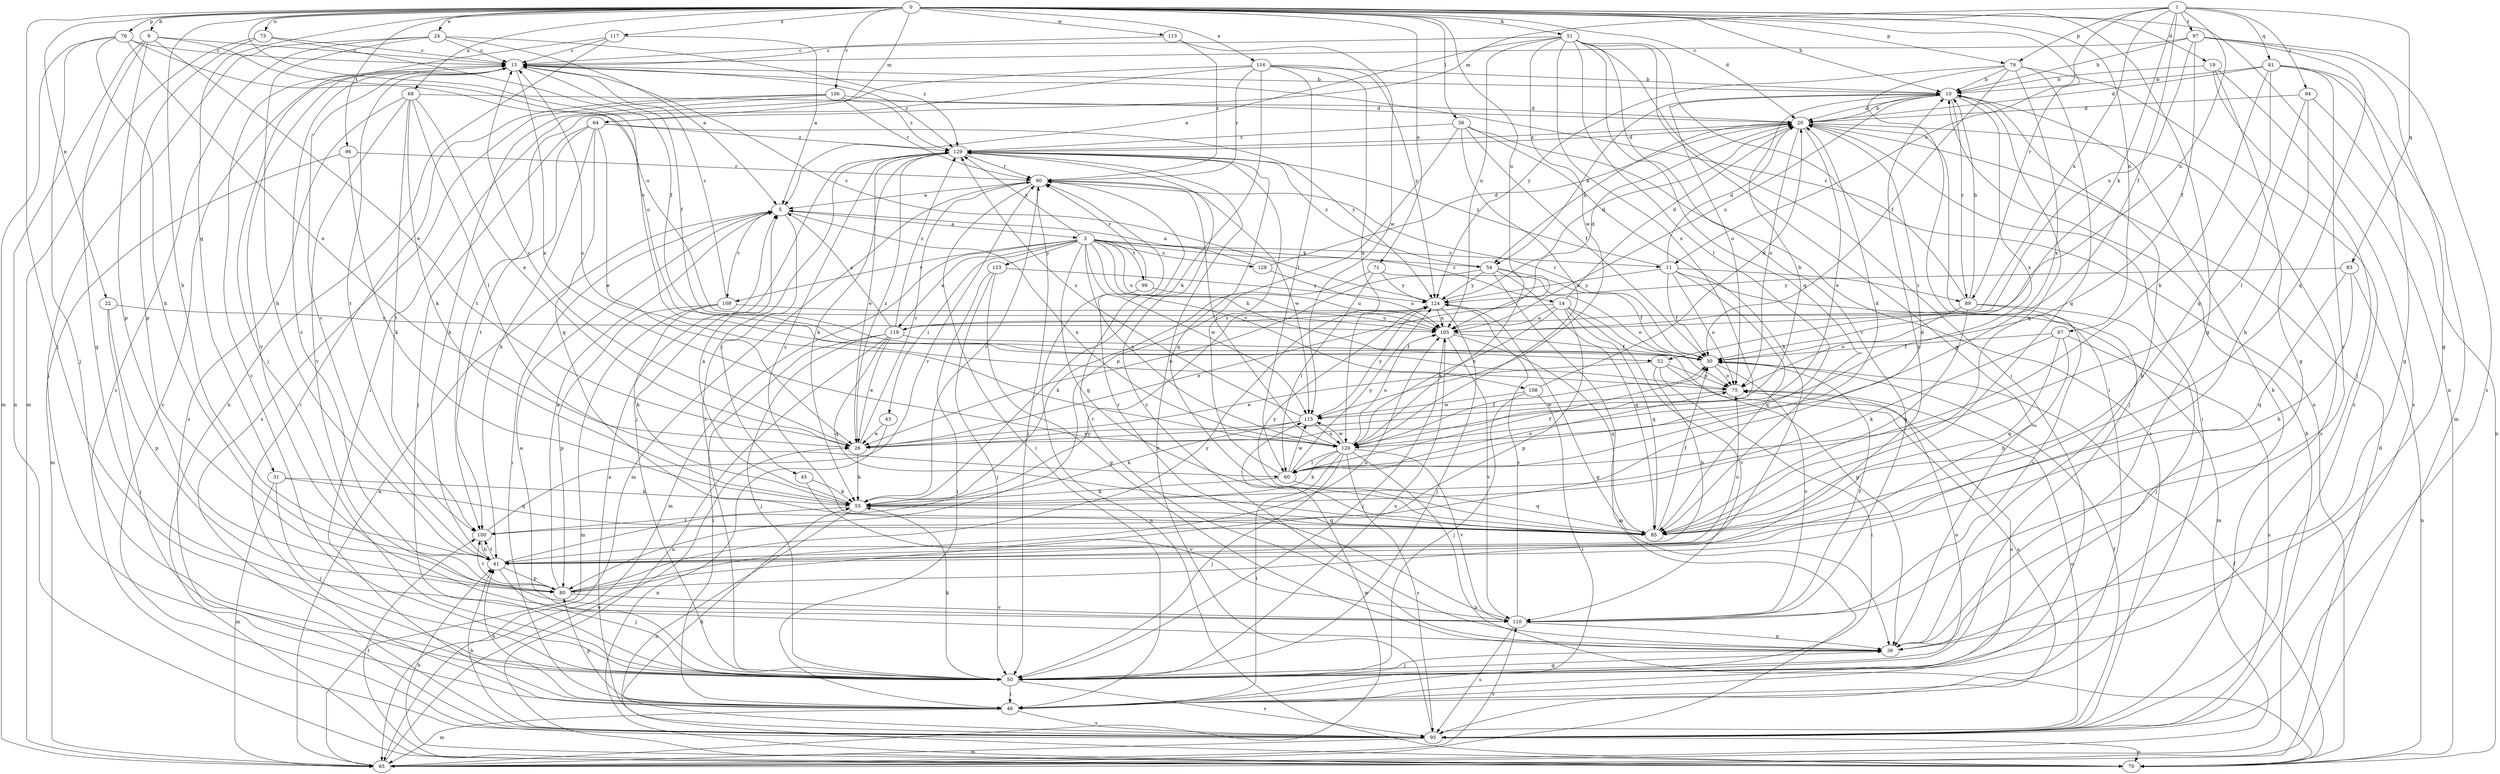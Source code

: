 strict digraph  {
0;
1;
3;
5;
9;
10;
11;
14;
15;
19;
20;
22;
24;
26;
30;
31;
36;
41;
43;
45;
46;
50;
51;
52;
54;
55;
56;
60;
64;
65;
67;
68;
70;
71;
73;
75;
76;
79;
80;
81;
83;
85;
89;
90;
94;
95;
96;
97;
99;
100;
105;
106;
108;
109;
110;
113;
115;
116;
117;
119;
120;
123;
124;
128;
129;
0 -> 9  [label=b];
0 -> 10  [label=b];
0 -> 19  [label=d];
0 -> 20  [label=d];
0 -> 22  [label=e];
0 -> 24  [label=e];
0 -> 31  [label=g];
0 -> 36  [label=g];
0 -> 41  [label=h];
0 -> 50  [label=j];
0 -> 51  [label=k];
0 -> 56  [label=l];
0 -> 64  [label=m];
0 -> 67  [label=n];
0 -> 68  [label=n];
0 -> 70  [label=n];
0 -> 71  [label=o];
0 -> 73  [label=o];
0 -> 75  [label=o];
0 -> 76  [label=p];
0 -> 79  [label=p];
0 -> 89  [label=r];
0 -> 96  [label=t];
0 -> 105  [label=u];
0 -> 106  [label=v];
0 -> 113  [label=w];
0 -> 116  [label=x];
0 -> 117  [label=x];
1 -> 11  [label=c];
1 -> 30  [label=f];
1 -> 52  [label=k];
1 -> 64  [label=m];
1 -> 79  [label=p];
1 -> 81  [label=q];
1 -> 83  [label=q];
1 -> 94  [label=s];
1 -> 97  [label=t];
1 -> 105  [label=u];
1 -> 119  [label=x];
3 -> 11  [label=c];
3 -> 14  [label=c];
3 -> 43  [label=i];
3 -> 52  [label=k];
3 -> 54  [label=k];
3 -> 65  [label=m];
3 -> 85  [label=q];
3 -> 99  [label=t];
3 -> 105  [label=u];
3 -> 108  [label=v];
3 -> 109  [label=v];
3 -> 115  [label=w];
3 -> 119  [label=x];
3 -> 120  [label=x];
3 -> 123  [label=y];
3 -> 128  [label=z];
3 -> 129  [label=z];
5 -> 3  [label=a];
5 -> 45  [label=i];
5 -> 46  [label=i];
5 -> 109  [label=v];
5 -> 120  [label=x];
9 -> 15  [label=c];
9 -> 26  [label=e];
9 -> 36  [label=g];
9 -> 70  [label=n];
9 -> 75  [label=o];
9 -> 80  [label=p];
10 -> 20  [label=d];
10 -> 54  [label=k];
10 -> 75  [label=o];
10 -> 85  [label=q];
10 -> 89  [label=r];
10 -> 105  [label=u];
10 -> 120  [label=x];
11 -> 20  [label=d];
11 -> 30  [label=f];
11 -> 65  [label=m];
11 -> 75  [label=o];
11 -> 85  [label=q];
11 -> 89  [label=r];
11 -> 124  [label=y];
11 -> 129  [label=z];
14 -> 20  [label=d];
14 -> 26  [label=e];
14 -> 36  [label=g];
14 -> 80  [label=p];
14 -> 85  [label=q];
14 -> 105  [label=u];
14 -> 110  [label=v];
14 -> 120  [label=x];
15 -> 10  [label=b];
15 -> 30  [label=f];
15 -> 100  [label=t];
15 -> 110  [label=v];
15 -> 120  [label=x];
15 -> 129  [label=z];
19 -> 10  [label=b];
19 -> 36  [label=g];
19 -> 50  [label=j];
19 -> 95  [label=s];
20 -> 10  [label=b];
20 -> 26  [label=e];
20 -> 46  [label=i];
20 -> 50  [label=j];
20 -> 54  [label=k];
20 -> 75  [label=o];
20 -> 95  [label=s];
20 -> 129  [label=z];
22 -> 50  [label=j];
22 -> 80  [label=p];
22 -> 105  [label=u];
24 -> 5  [label=a];
24 -> 15  [label=c];
24 -> 41  [label=h];
24 -> 46  [label=i];
24 -> 95  [label=s];
24 -> 129  [label=z];
26 -> 10  [label=b];
26 -> 15  [label=c];
26 -> 55  [label=k];
26 -> 90  [label=r];
26 -> 129  [label=z];
30 -> 75  [label=o];
30 -> 90  [label=r];
30 -> 110  [label=v];
31 -> 50  [label=j];
31 -> 55  [label=k];
31 -> 65  [label=m];
31 -> 85  [label=q];
36 -> 10  [label=b];
36 -> 50  [label=j];
36 -> 90  [label=r];
36 -> 129  [label=z];
41 -> 15  [label=c];
41 -> 50  [label=j];
41 -> 75  [label=o];
41 -> 80  [label=p];
41 -> 100  [label=t];
41 -> 124  [label=y];
43 -> 26  [label=e];
43 -> 70  [label=n];
45 -> 55  [label=k];
45 -> 110  [label=v];
46 -> 41  [label=h];
46 -> 65  [label=m];
46 -> 75  [label=o];
46 -> 80  [label=p];
46 -> 95  [label=s];
50 -> 5  [label=a];
50 -> 10  [label=b];
50 -> 15  [label=c];
50 -> 36  [label=g];
50 -> 46  [label=i];
50 -> 55  [label=k];
50 -> 75  [label=o];
50 -> 95  [label=s];
50 -> 105  [label=u];
50 -> 129  [label=z];
51 -> 5  [label=a];
51 -> 15  [label=c];
51 -> 36  [label=g];
51 -> 46  [label=i];
51 -> 60  [label=l];
51 -> 70  [label=n];
51 -> 85  [label=q];
51 -> 105  [label=u];
51 -> 110  [label=v];
51 -> 115  [label=w];
51 -> 120  [label=x];
52 -> 26  [label=e];
52 -> 41  [label=h];
52 -> 46  [label=i];
52 -> 75  [label=o];
52 -> 95  [label=s];
54 -> 26  [label=e];
54 -> 30  [label=f];
54 -> 65  [label=m];
54 -> 85  [label=q];
54 -> 120  [label=x];
54 -> 124  [label=y];
54 -> 129  [label=z];
55 -> 5  [label=a];
55 -> 70  [label=n];
55 -> 85  [label=q];
55 -> 90  [label=r];
55 -> 100  [label=t];
56 -> 30  [label=f];
56 -> 41  [label=h];
56 -> 80  [label=p];
56 -> 95  [label=s];
56 -> 120  [label=x];
56 -> 129  [label=z];
60 -> 20  [label=d];
60 -> 30  [label=f];
60 -> 55  [label=k];
60 -> 75  [label=o];
60 -> 85  [label=q];
60 -> 115  [label=w];
60 -> 124  [label=y];
60 -> 129  [label=z];
64 -> 26  [label=e];
64 -> 41  [label=h];
64 -> 50  [label=j];
64 -> 85  [label=q];
64 -> 100  [label=t];
64 -> 124  [label=y];
64 -> 129  [label=z];
65 -> 5  [label=a];
65 -> 10  [label=b];
65 -> 20  [label=d];
65 -> 26  [label=e];
65 -> 110  [label=v];
65 -> 115  [label=w];
67 -> 30  [label=f];
67 -> 41  [label=h];
67 -> 55  [label=k];
67 -> 85  [label=q];
67 -> 95  [label=s];
68 -> 20  [label=d];
68 -> 26  [label=e];
68 -> 55  [label=k];
68 -> 60  [label=l];
68 -> 95  [label=s];
68 -> 100  [label=t];
68 -> 110  [label=v];
70 -> 30  [label=f];
70 -> 41  [label=h];
70 -> 100  [label=t];
71 -> 55  [label=k];
71 -> 60  [label=l];
71 -> 75  [label=o];
71 -> 124  [label=y];
73 -> 15  [label=c];
73 -> 30  [label=f];
73 -> 65  [label=m];
73 -> 80  [label=p];
75 -> 115  [label=w];
76 -> 15  [label=c];
76 -> 26  [label=e];
76 -> 41  [label=h];
76 -> 50  [label=j];
76 -> 65  [label=m];
76 -> 105  [label=u];
79 -> 10  [label=b];
79 -> 30  [label=f];
79 -> 46  [label=i];
79 -> 85  [label=q];
79 -> 95  [label=s];
79 -> 120  [label=x];
79 -> 124  [label=y];
80 -> 5  [label=a];
80 -> 10  [label=b];
80 -> 15  [label=c];
80 -> 100  [label=t];
80 -> 105  [label=u];
80 -> 110  [label=v];
80 -> 124  [label=y];
81 -> 10  [label=b];
81 -> 20  [label=d];
81 -> 36  [label=g];
81 -> 55  [label=k];
81 -> 65  [label=m];
81 -> 85  [label=q];
81 -> 110  [label=v];
83 -> 41  [label=h];
83 -> 70  [label=n];
83 -> 85  [label=q];
83 -> 124  [label=y];
85 -> 30  [label=f];
85 -> 124  [label=y];
85 -> 129  [label=z];
89 -> 10  [label=b];
89 -> 15  [label=c];
89 -> 50  [label=j];
89 -> 75  [label=o];
89 -> 85  [label=q];
89 -> 110  [label=v];
90 -> 5  [label=a];
90 -> 46  [label=i];
90 -> 50  [label=j];
90 -> 65  [label=m];
90 -> 115  [label=w];
94 -> 20  [label=d];
94 -> 41  [label=h];
94 -> 60  [label=l];
94 -> 70  [label=n];
95 -> 5  [label=a];
95 -> 15  [label=c];
95 -> 30  [label=f];
95 -> 41  [label=h];
95 -> 55  [label=k];
95 -> 65  [label=m];
95 -> 70  [label=n];
95 -> 75  [label=o];
95 -> 129  [label=z];
96 -> 55  [label=k];
96 -> 65  [label=m];
96 -> 90  [label=r];
97 -> 10  [label=b];
97 -> 15  [label=c];
97 -> 30  [label=f];
97 -> 36  [label=g];
97 -> 85  [label=q];
97 -> 95  [label=s];
97 -> 105  [label=u];
99 -> 70  [label=n];
99 -> 90  [label=r];
99 -> 105  [label=u];
100 -> 20  [label=d];
100 -> 41  [label=h];
100 -> 90  [label=r];
105 -> 30  [label=f];
105 -> 50  [label=j];
105 -> 85  [label=q];
105 -> 110  [label=v];
106 -> 20  [label=d];
106 -> 41  [label=h];
106 -> 46  [label=i];
106 -> 90  [label=r];
106 -> 95  [label=s];
106 -> 129  [label=z];
108 -> 20  [label=d];
108 -> 46  [label=i];
108 -> 50  [label=j];
108 -> 115  [label=w];
109 -> 15  [label=c];
109 -> 55  [label=k];
109 -> 65  [label=m];
109 -> 80  [label=p];
109 -> 105  [label=u];
110 -> 30  [label=f];
110 -> 36  [label=g];
110 -> 90  [label=r];
110 -> 95  [label=s];
110 -> 124  [label=y];
113 -> 15  [label=c];
113 -> 90  [label=r];
113 -> 115  [label=w];
115 -> 26  [label=e];
115 -> 55  [label=k];
115 -> 120  [label=x];
115 -> 124  [label=y];
115 -> 129  [label=z];
116 -> 10  [label=b];
116 -> 46  [label=i];
116 -> 55  [label=k];
116 -> 60  [label=l];
116 -> 90  [label=r];
116 -> 100  [label=t];
116 -> 120  [label=x];
116 -> 124  [label=y];
117 -> 5  [label=a];
117 -> 15  [label=c];
117 -> 50  [label=j];
117 -> 70  [label=n];
119 -> 5  [label=a];
119 -> 20  [label=d];
119 -> 26  [label=e];
119 -> 30  [label=f];
119 -> 46  [label=i];
119 -> 50  [label=j];
119 -> 70  [label=n];
119 -> 85  [label=q];
119 -> 129  [label=z];
120 -> 15  [label=c];
120 -> 30  [label=f];
120 -> 46  [label=i];
120 -> 50  [label=j];
120 -> 55  [label=k];
120 -> 60  [label=l];
120 -> 70  [label=n];
120 -> 90  [label=r];
120 -> 95  [label=s];
120 -> 105  [label=u];
120 -> 110  [label=v];
120 -> 115  [label=w];
123 -> 36  [label=g];
123 -> 46  [label=i];
123 -> 50  [label=j];
123 -> 124  [label=y];
124 -> 15  [label=c];
124 -> 20  [label=d];
124 -> 36  [label=g];
124 -> 50  [label=j];
124 -> 105  [label=u];
128 -> 5  [label=a];
128 -> 20  [label=d];
128 -> 105  [label=u];
129 -> 20  [label=d];
129 -> 26  [label=e];
129 -> 50  [label=j];
129 -> 55  [label=k];
129 -> 85  [label=q];
129 -> 90  [label=r];
}
